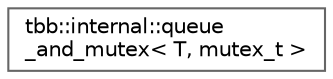 digraph "类继承关系图"
{
 // LATEX_PDF_SIZE
  bgcolor="transparent";
  edge [fontname=Helvetica,fontsize=10,labelfontname=Helvetica,labelfontsize=10];
  node [fontname=Helvetica,fontsize=10,shape=box,height=0.2,width=0.4];
  rankdir="LR";
  Node0 [id="Node000000",label="tbb::internal::queue\l_and_mutex\< T, mutex_t \>",height=0.2,width=0.4,color="grey40", fillcolor="white", style="filled",URL="$structtbb_1_1internal_1_1queue__and__mutex.html",tooltip="Essentially, this is just a pair of a queue and a mutex to protect the queue."];
}
